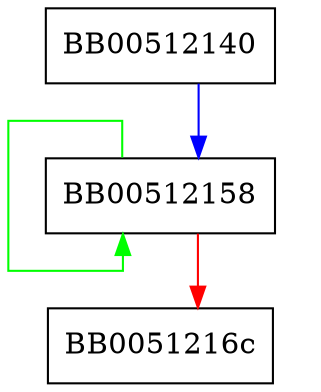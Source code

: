 digraph ASN1_INTEGER_set_uint64 {
  node [shape="box"];
  graph [splines=ortho];
  BB00512140 -> BB00512158 [color="blue"];
  BB00512158 -> BB00512158 [color="green"];
  BB00512158 -> BB0051216c [color="red"];
}